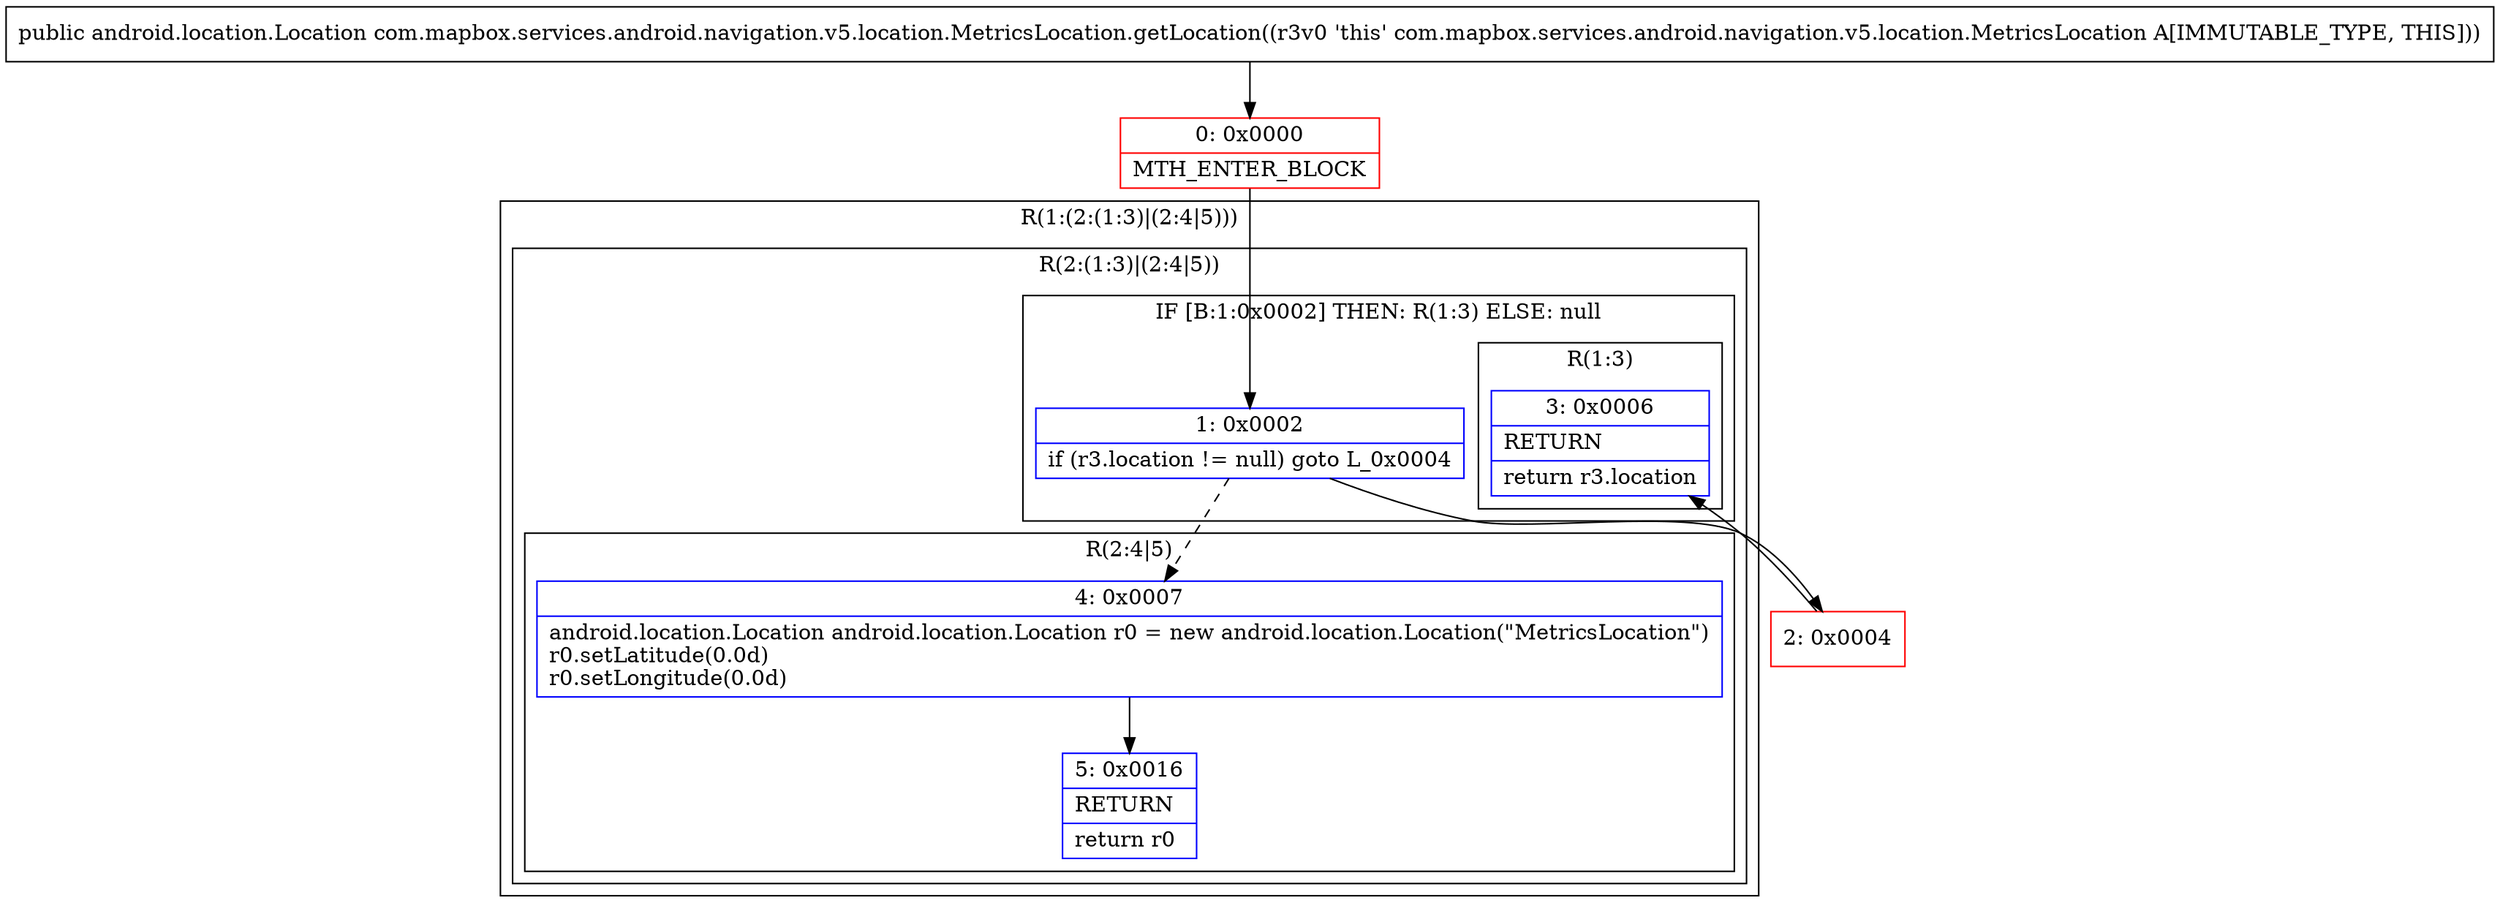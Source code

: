 digraph "CFG forcom.mapbox.services.android.navigation.v5.location.MetricsLocation.getLocation()Landroid\/location\/Location;" {
subgraph cluster_Region_1140253888 {
label = "R(1:(2:(1:3)|(2:4|5)))";
node [shape=record,color=blue];
subgraph cluster_Region_721707422 {
label = "R(2:(1:3)|(2:4|5))";
node [shape=record,color=blue];
subgraph cluster_IfRegion_1835168641 {
label = "IF [B:1:0x0002] THEN: R(1:3) ELSE: null";
node [shape=record,color=blue];
Node_1 [shape=record,label="{1\:\ 0x0002|if (r3.location != null) goto L_0x0004\l}"];
subgraph cluster_Region_331725477 {
label = "R(1:3)";
node [shape=record,color=blue];
Node_3 [shape=record,label="{3\:\ 0x0006|RETURN\l|return r3.location\l}"];
}
}
subgraph cluster_Region_824113096 {
label = "R(2:4|5)";
node [shape=record,color=blue];
Node_4 [shape=record,label="{4\:\ 0x0007|android.location.Location android.location.Location r0 = new android.location.Location(\"MetricsLocation\")\lr0.setLatitude(0.0d)\lr0.setLongitude(0.0d)\l}"];
Node_5 [shape=record,label="{5\:\ 0x0016|RETURN\l|return r0\l}"];
}
}
}
Node_0 [shape=record,color=red,label="{0\:\ 0x0000|MTH_ENTER_BLOCK\l}"];
Node_2 [shape=record,color=red,label="{2\:\ 0x0004}"];
MethodNode[shape=record,label="{public android.location.Location com.mapbox.services.android.navigation.v5.location.MetricsLocation.getLocation((r3v0 'this' com.mapbox.services.android.navigation.v5.location.MetricsLocation A[IMMUTABLE_TYPE, THIS])) }"];
MethodNode -> Node_0;
Node_1 -> Node_2;
Node_1 -> Node_4[style=dashed];
Node_4 -> Node_5;
Node_0 -> Node_1;
Node_2 -> Node_3;
}

